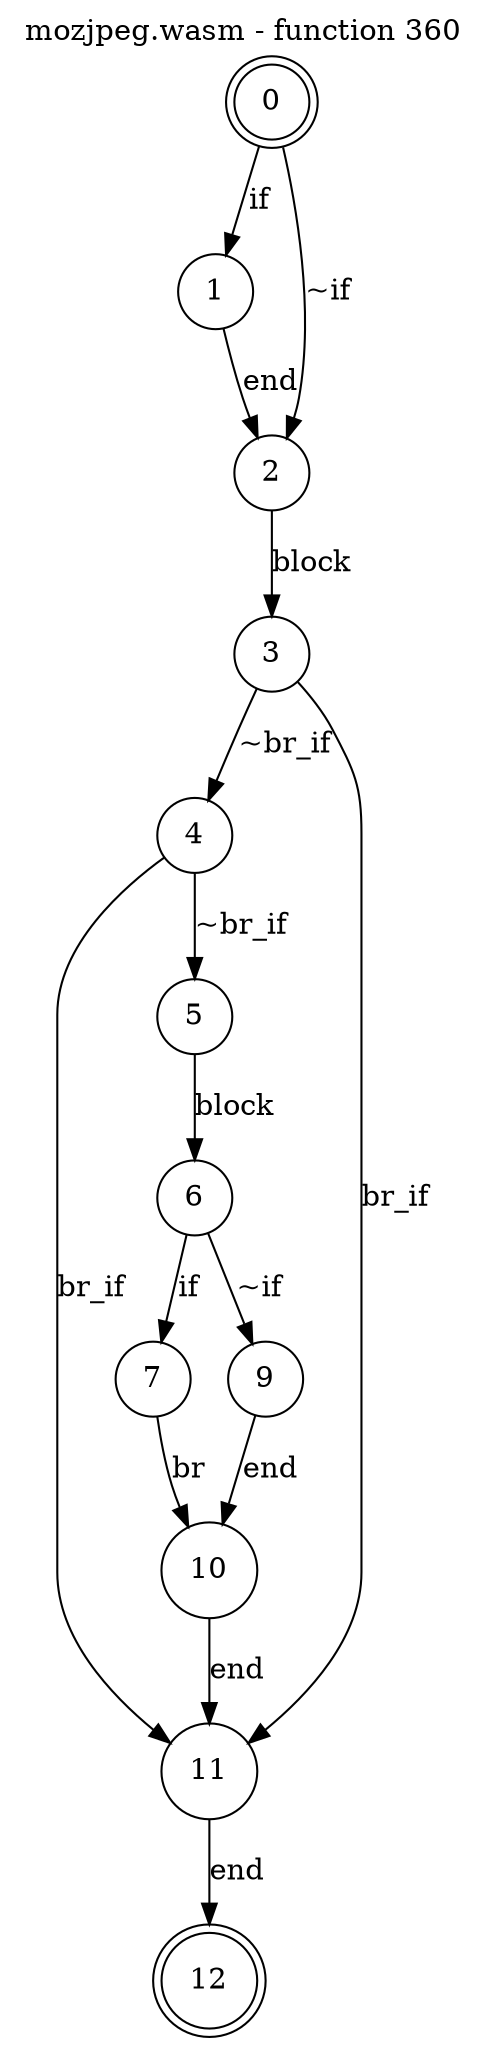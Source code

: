 digraph finite_state_machine {
    label = "mozjpeg.wasm - function 360"
    labelloc =  t
    labelfontsize = 16
    labelfontcolor = black
    labelfontname = "Helvetica"
    node [shape = doublecircle]; 0 12;
    node [shape = circle];
    0 -> 1[label="if"];
    0 -> 2[label="~if"];
    1 -> 2[label="end"];
    2 -> 3[label="block"];
    3 -> 4[label="~br_if"];
    3 -> 11[label="br_if"];
    4 -> 5[label="~br_if"];
    4 -> 11[label="br_if"];
    5 -> 6[label="block"];
    6 -> 7[label="if"];
    6 -> 9[label="~if"];
    7 -> 10[label="br"];
    9 -> 10[label="end"];
    10 -> 11[label="end"];
    11 -> 12[label="end"];
}
